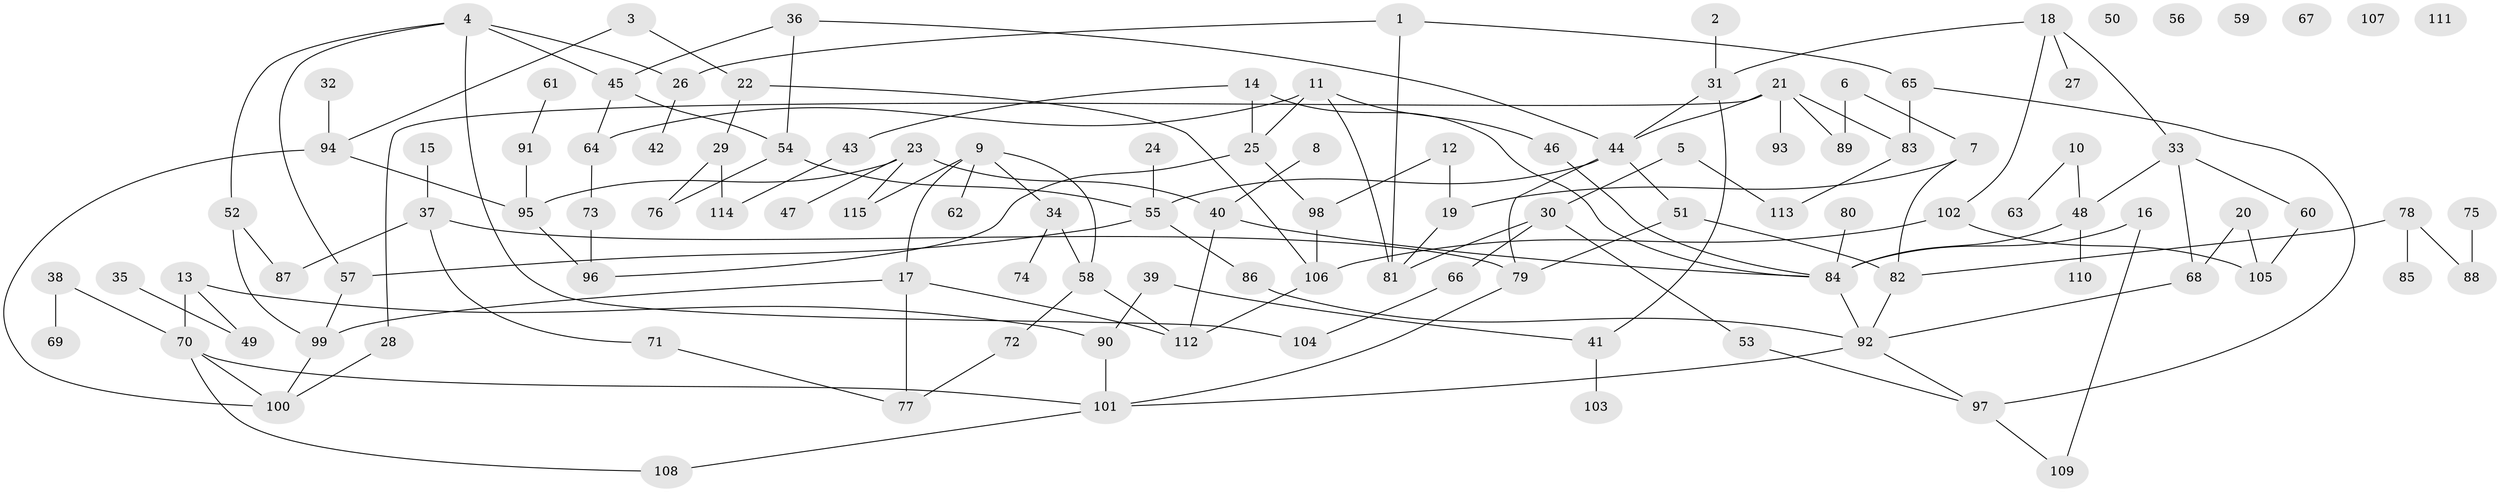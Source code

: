 // Generated by graph-tools (version 1.1) at 2025/39/03/09/25 04:39:24]
// undirected, 115 vertices, 151 edges
graph export_dot {
graph [start="1"]
  node [color=gray90,style=filled];
  1;
  2;
  3;
  4;
  5;
  6;
  7;
  8;
  9;
  10;
  11;
  12;
  13;
  14;
  15;
  16;
  17;
  18;
  19;
  20;
  21;
  22;
  23;
  24;
  25;
  26;
  27;
  28;
  29;
  30;
  31;
  32;
  33;
  34;
  35;
  36;
  37;
  38;
  39;
  40;
  41;
  42;
  43;
  44;
  45;
  46;
  47;
  48;
  49;
  50;
  51;
  52;
  53;
  54;
  55;
  56;
  57;
  58;
  59;
  60;
  61;
  62;
  63;
  64;
  65;
  66;
  67;
  68;
  69;
  70;
  71;
  72;
  73;
  74;
  75;
  76;
  77;
  78;
  79;
  80;
  81;
  82;
  83;
  84;
  85;
  86;
  87;
  88;
  89;
  90;
  91;
  92;
  93;
  94;
  95;
  96;
  97;
  98;
  99;
  100;
  101;
  102;
  103;
  104;
  105;
  106;
  107;
  108;
  109;
  110;
  111;
  112;
  113;
  114;
  115;
  1 -- 26;
  1 -- 65;
  1 -- 81;
  2 -- 31;
  3 -- 22;
  3 -- 94;
  4 -- 26;
  4 -- 45;
  4 -- 52;
  4 -- 57;
  4 -- 104;
  5 -- 30;
  5 -- 113;
  6 -- 7;
  6 -- 89;
  7 -- 19;
  7 -- 82;
  8 -- 40;
  9 -- 17;
  9 -- 34;
  9 -- 58;
  9 -- 62;
  9 -- 115;
  10 -- 48;
  10 -- 63;
  11 -- 25;
  11 -- 46;
  11 -- 64;
  11 -- 81;
  12 -- 19;
  12 -- 98;
  13 -- 49;
  13 -- 70;
  13 -- 90;
  14 -- 25;
  14 -- 43;
  14 -- 84;
  15 -- 37;
  16 -- 84;
  16 -- 109;
  17 -- 77;
  17 -- 99;
  17 -- 112;
  18 -- 27;
  18 -- 31;
  18 -- 33;
  18 -- 102;
  19 -- 81;
  20 -- 68;
  20 -- 105;
  21 -- 28;
  21 -- 44;
  21 -- 83;
  21 -- 89;
  21 -- 93;
  22 -- 29;
  22 -- 106;
  23 -- 40;
  23 -- 47;
  23 -- 95;
  23 -- 115;
  24 -- 55;
  25 -- 96;
  25 -- 98;
  26 -- 42;
  28 -- 100;
  29 -- 76;
  29 -- 114;
  30 -- 53;
  30 -- 66;
  30 -- 81;
  31 -- 41;
  31 -- 44;
  32 -- 94;
  33 -- 48;
  33 -- 60;
  33 -- 68;
  34 -- 58;
  34 -- 74;
  35 -- 49;
  36 -- 44;
  36 -- 45;
  36 -- 54;
  37 -- 71;
  37 -- 79;
  37 -- 87;
  38 -- 69;
  38 -- 70;
  39 -- 41;
  39 -- 90;
  40 -- 84;
  40 -- 112;
  41 -- 103;
  43 -- 114;
  44 -- 51;
  44 -- 55;
  44 -- 79;
  45 -- 54;
  45 -- 64;
  46 -- 84;
  48 -- 84;
  48 -- 110;
  51 -- 79;
  51 -- 82;
  52 -- 87;
  52 -- 99;
  53 -- 97;
  54 -- 55;
  54 -- 76;
  55 -- 57;
  55 -- 86;
  57 -- 99;
  58 -- 72;
  58 -- 112;
  60 -- 105;
  61 -- 91;
  64 -- 73;
  65 -- 83;
  65 -- 97;
  66 -- 104;
  68 -- 92;
  70 -- 100;
  70 -- 101;
  70 -- 108;
  71 -- 77;
  72 -- 77;
  73 -- 96;
  75 -- 88;
  78 -- 82;
  78 -- 85;
  78 -- 88;
  79 -- 101;
  80 -- 84;
  82 -- 92;
  83 -- 113;
  84 -- 92;
  86 -- 92;
  90 -- 101;
  91 -- 95;
  92 -- 97;
  92 -- 101;
  94 -- 95;
  94 -- 100;
  95 -- 96;
  97 -- 109;
  98 -- 106;
  99 -- 100;
  101 -- 108;
  102 -- 105;
  102 -- 106;
  106 -- 112;
}
